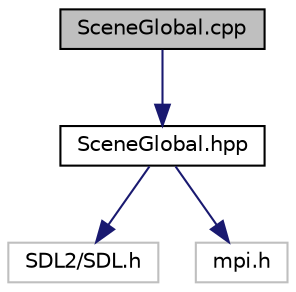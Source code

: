 digraph "SceneGlobal.cpp"
{
 // LATEX_PDF_SIZE
  edge [fontname="Helvetica",fontsize="10",labelfontname="Helvetica",labelfontsize="10"];
  node [fontname="Helvetica",fontsize="10",shape=record];
  Node1 [label="SceneGlobal.cpp",height=0.2,width=0.4,color="black", fillcolor="grey75", style="filled", fontcolor="black",tooltip="Fonctions de la classe SceneGlobal."];
  Node1 -> Node2 [color="midnightblue",fontsize="10",style="solid",fontname="Helvetica"];
  Node2 [label="SceneGlobal.hpp",height=0.2,width=0.4,color="black", fillcolor="white", style="filled",URL="$SceneGlobal_8hpp.html",tooltip="Attributs de la classe LsceneOpenGL."];
  Node2 -> Node3 [color="midnightblue",fontsize="10",style="solid",fontname="Helvetica"];
  Node3 [label="SDL2/SDL.h",height=0.2,width=0.4,color="grey75", fillcolor="white", style="filled",tooltip=" "];
  Node2 -> Node4 [color="midnightblue",fontsize="10",style="solid",fontname="Helvetica"];
  Node4 [label="mpi.h",height=0.2,width=0.4,color="grey75", fillcolor="white", style="filled",tooltip=" "];
}
